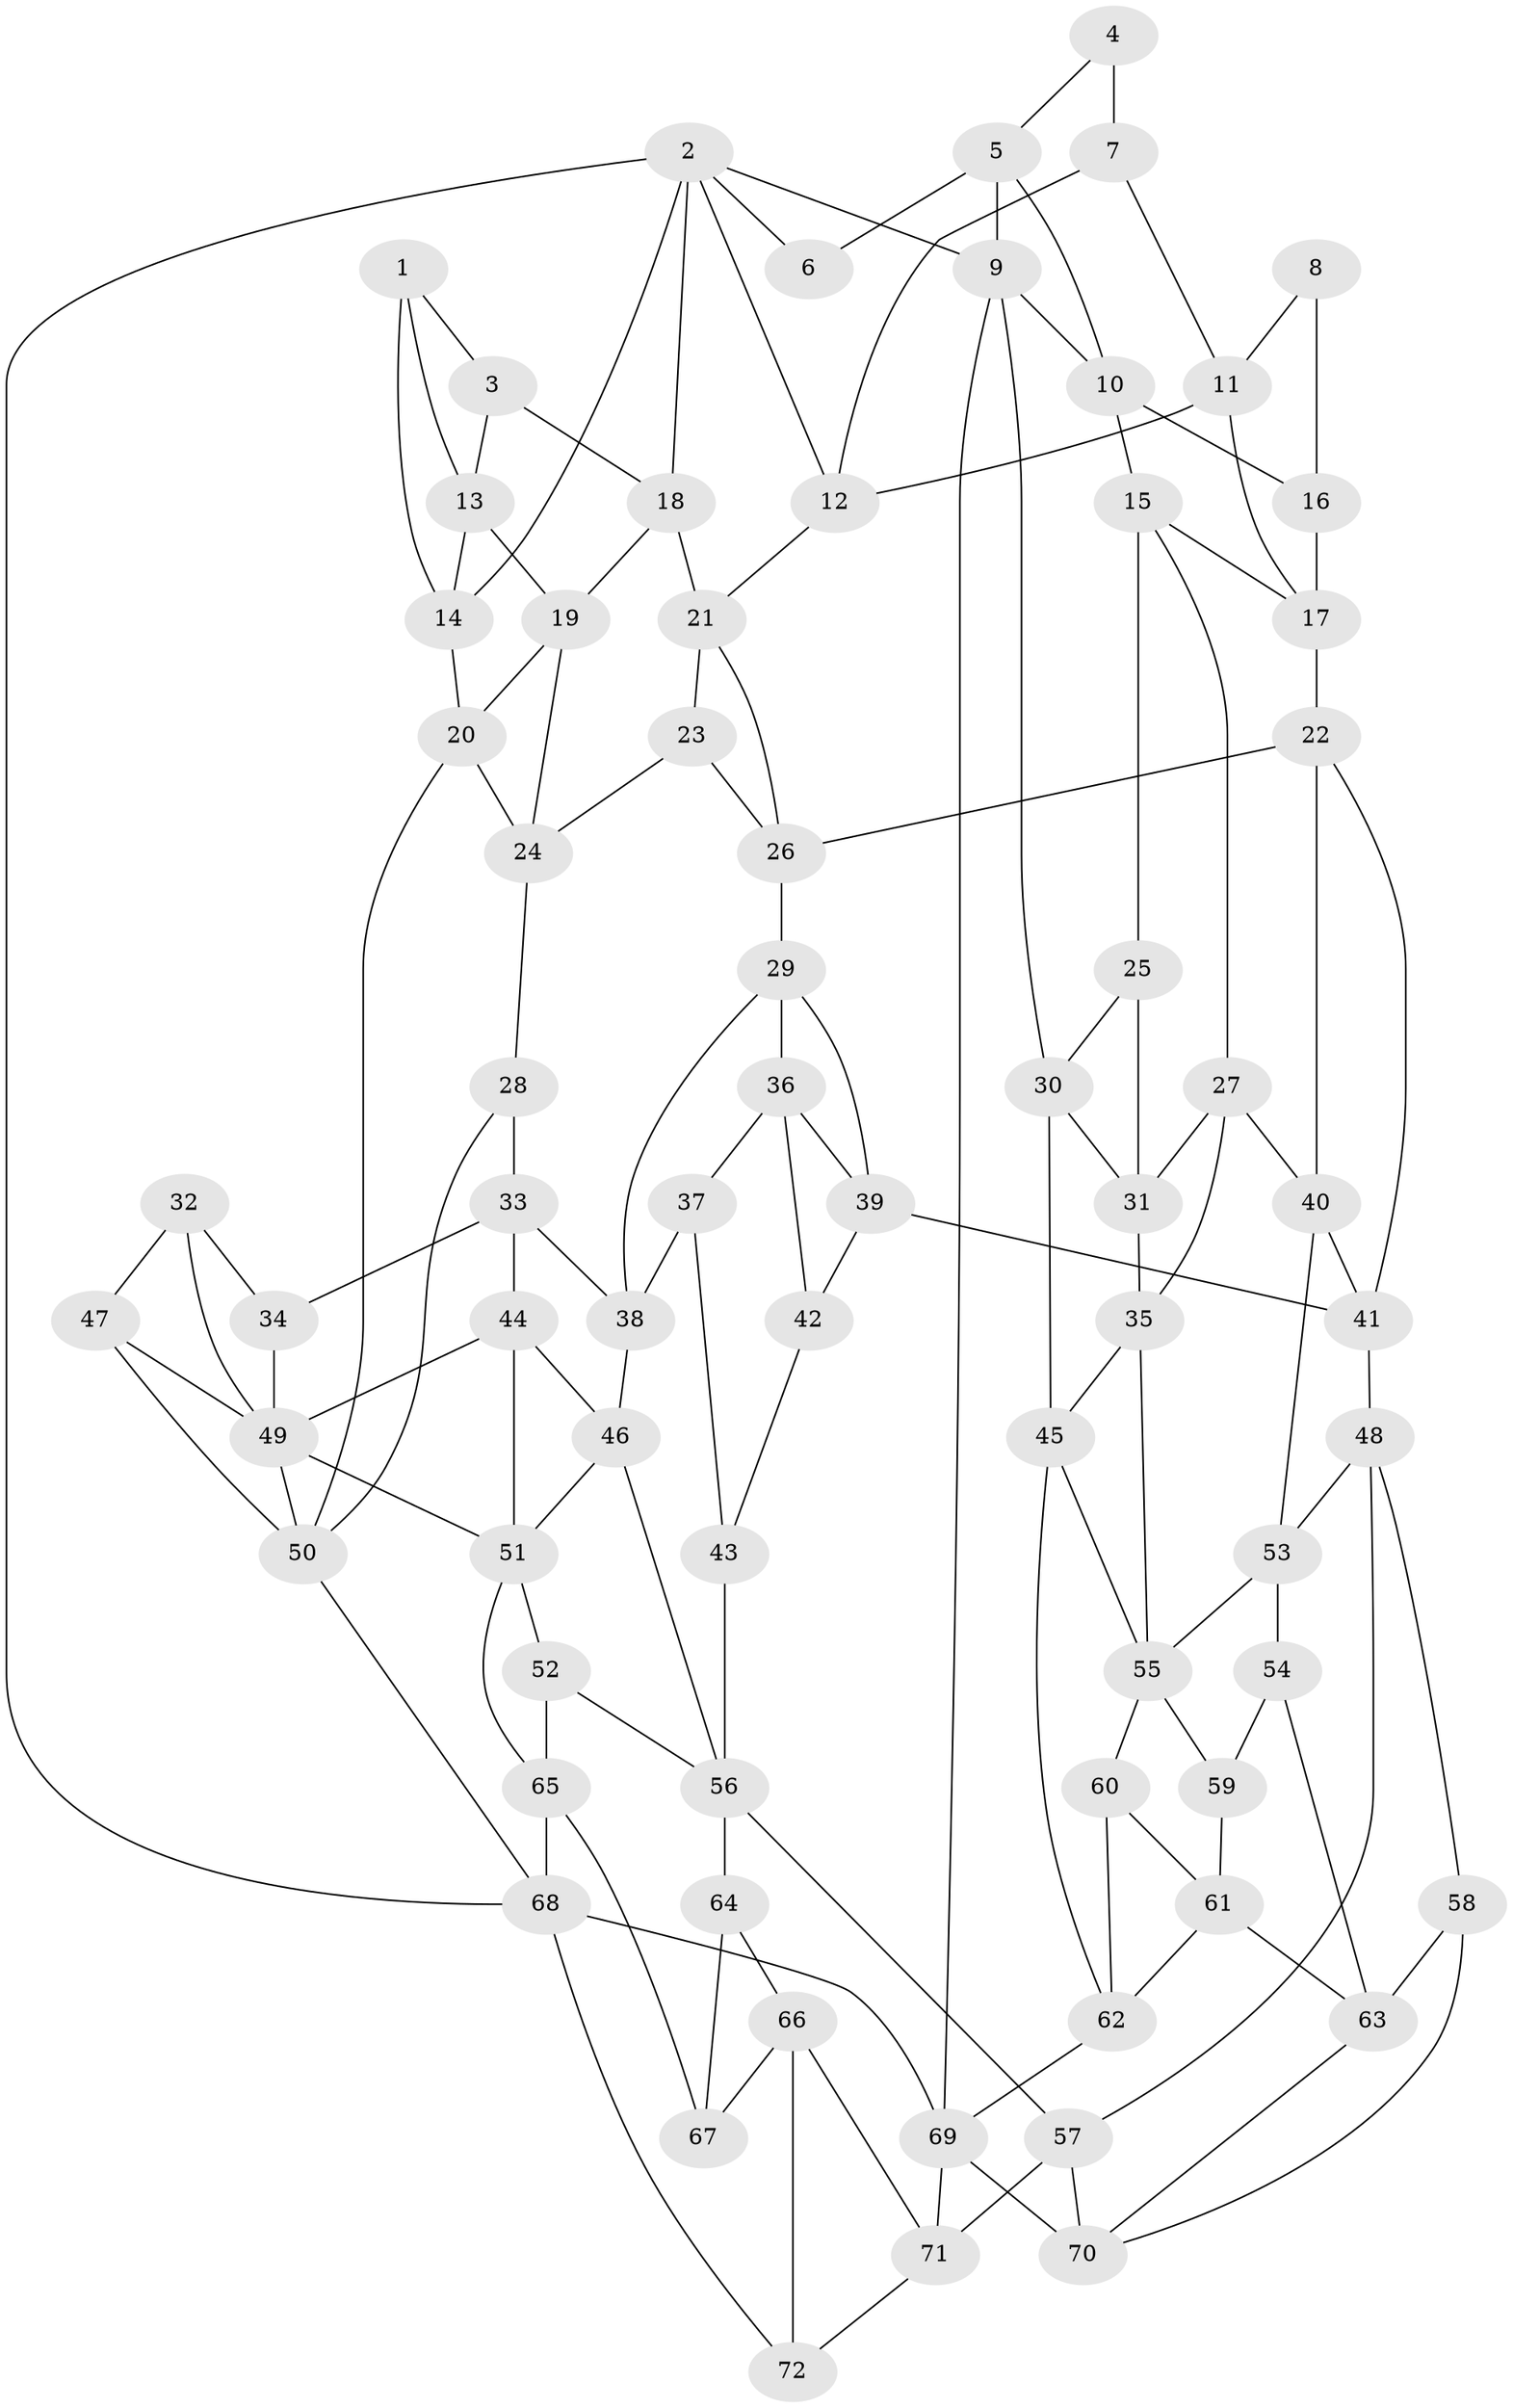 // original degree distribution, {3: 0.027777777777777776, 6: 0.20833333333333334, 5: 0.5694444444444444, 4: 0.19444444444444445}
// Generated by graph-tools (version 1.1) at 2025/27/03/09/25 03:27:03]
// undirected, 72 vertices, 136 edges
graph export_dot {
graph [start="1"]
  node [color=gray90,style=filled];
  1;
  2;
  3;
  4;
  5;
  6;
  7;
  8;
  9;
  10;
  11;
  12;
  13;
  14;
  15;
  16;
  17;
  18;
  19;
  20;
  21;
  22;
  23;
  24;
  25;
  26;
  27;
  28;
  29;
  30;
  31;
  32;
  33;
  34;
  35;
  36;
  37;
  38;
  39;
  40;
  41;
  42;
  43;
  44;
  45;
  46;
  47;
  48;
  49;
  50;
  51;
  52;
  53;
  54;
  55;
  56;
  57;
  58;
  59;
  60;
  61;
  62;
  63;
  64;
  65;
  66;
  67;
  68;
  69;
  70;
  71;
  72;
  1 -- 3 [weight=1.0];
  1 -- 13 [weight=1.0];
  1 -- 14 [weight=1.0];
  2 -- 6 [weight=1.0];
  2 -- 9 [weight=1.0];
  2 -- 12 [weight=1.0];
  2 -- 14 [weight=1.0];
  2 -- 18 [weight=1.0];
  2 -- 68 [weight=1.0];
  3 -- 13 [weight=1.0];
  3 -- 18 [weight=1.0];
  4 -- 5 [weight=1.0];
  4 -- 7 [weight=2.0];
  5 -- 6 [weight=1.0];
  5 -- 9 [weight=1.0];
  5 -- 10 [weight=1.0];
  7 -- 11 [weight=1.0];
  7 -- 12 [weight=1.0];
  8 -- 11 [weight=1.0];
  8 -- 16 [weight=2.0];
  9 -- 10 [weight=1.0];
  9 -- 30 [weight=1.0];
  9 -- 69 [weight=1.0];
  10 -- 15 [weight=1.0];
  10 -- 16 [weight=1.0];
  11 -- 12 [weight=1.0];
  11 -- 17 [weight=1.0];
  12 -- 21 [weight=1.0];
  13 -- 14 [weight=1.0];
  13 -- 19 [weight=1.0];
  14 -- 20 [weight=1.0];
  15 -- 17 [weight=1.0];
  15 -- 25 [weight=1.0];
  15 -- 27 [weight=1.0];
  16 -- 17 [weight=1.0];
  17 -- 22 [weight=1.0];
  18 -- 19 [weight=1.0];
  18 -- 21 [weight=1.0];
  19 -- 20 [weight=1.0];
  19 -- 24 [weight=1.0];
  20 -- 24 [weight=1.0];
  20 -- 50 [weight=1.0];
  21 -- 23 [weight=1.0];
  21 -- 26 [weight=1.0];
  22 -- 26 [weight=1.0];
  22 -- 40 [weight=1.0];
  22 -- 41 [weight=1.0];
  23 -- 24 [weight=1.0];
  23 -- 26 [weight=1.0];
  24 -- 28 [weight=1.0];
  25 -- 30 [weight=1.0];
  25 -- 31 [weight=1.0];
  26 -- 29 [weight=1.0];
  27 -- 31 [weight=1.0];
  27 -- 35 [weight=1.0];
  27 -- 40 [weight=1.0];
  28 -- 33 [weight=1.0];
  28 -- 50 [weight=1.0];
  29 -- 36 [weight=1.0];
  29 -- 38 [weight=1.0];
  29 -- 39 [weight=1.0];
  30 -- 31 [weight=1.0];
  30 -- 45 [weight=1.0];
  31 -- 35 [weight=1.0];
  32 -- 34 [weight=1.0];
  32 -- 47 [weight=1.0];
  32 -- 49 [weight=1.0];
  33 -- 34 [weight=1.0];
  33 -- 38 [weight=1.0];
  33 -- 44 [weight=1.0];
  34 -- 49 [weight=1.0];
  35 -- 45 [weight=1.0];
  35 -- 55 [weight=1.0];
  36 -- 37 [weight=1.0];
  36 -- 39 [weight=1.0];
  36 -- 42 [weight=1.0];
  37 -- 38 [weight=1.0];
  37 -- 43 [weight=1.0];
  38 -- 46 [weight=1.0];
  39 -- 41 [weight=1.0];
  39 -- 42 [weight=1.0];
  40 -- 41 [weight=1.0];
  40 -- 53 [weight=1.0];
  41 -- 48 [weight=1.0];
  42 -- 43 [weight=1.0];
  43 -- 56 [weight=2.0];
  44 -- 46 [weight=1.0];
  44 -- 49 [weight=1.0];
  44 -- 51 [weight=1.0];
  45 -- 55 [weight=1.0];
  45 -- 62 [weight=1.0];
  46 -- 51 [weight=1.0];
  46 -- 56 [weight=1.0];
  47 -- 49 [weight=1.0];
  47 -- 50 [weight=2.0];
  48 -- 53 [weight=1.0];
  48 -- 57 [weight=1.0];
  48 -- 58 [weight=1.0];
  49 -- 50 [weight=1.0];
  49 -- 51 [weight=1.0];
  50 -- 68 [weight=1.0];
  51 -- 52 [weight=1.0];
  51 -- 65 [weight=1.0];
  52 -- 56 [weight=1.0];
  52 -- 65 [weight=1.0];
  53 -- 54 [weight=2.0];
  53 -- 55 [weight=2.0];
  54 -- 59 [weight=1.0];
  54 -- 63 [weight=1.0];
  55 -- 59 [weight=1.0];
  55 -- 60 [weight=1.0];
  56 -- 57 [weight=1.0];
  56 -- 64 [weight=1.0];
  57 -- 70 [weight=1.0];
  57 -- 71 [weight=1.0];
  58 -- 63 [weight=1.0];
  58 -- 70 [weight=1.0];
  59 -- 61 [weight=1.0];
  60 -- 61 [weight=1.0];
  60 -- 62 [weight=1.0];
  61 -- 62 [weight=1.0];
  61 -- 63 [weight=1.0];
  62 -- 69 [weight=1.0];
  63 -- 70 [weight=1.0];
  64 -- 66 [weight=1.0];
  64 -- 67 [weight=2.0];
  65 -- 67 [weight=1.0];
  65 -- 68 [weight=1.0];
  66 -- 67 [weight=1.0];
  66 -- 71 [weight=1.0];
  66 -- 72 [weight=1.0];
  68 -- 69 [weight=1.0];
  68 -- 72 [weight=1.0];
  69 -- 70 [weight=1.0];
  69 -- 71 [weight=1.0];
  71 -- 72 [weight=1.0];
}
